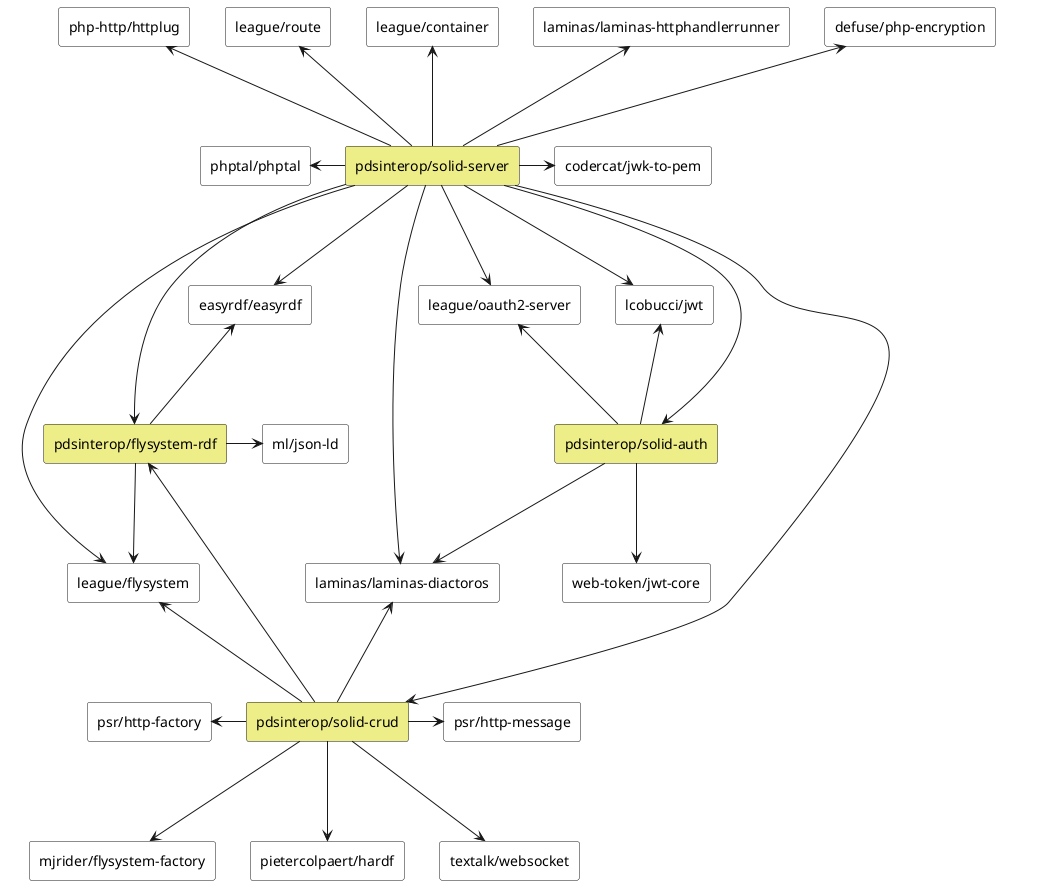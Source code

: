 @startuml

'left to right direction

'!pragma layout smetana

hide stereotype

'hide <<VENDOR>>

skinparam {
    backgroundColor transparent

    rectangleBackgroundColor #EE8
    rectangleBackgroundColor<<VENDOR>> white
    ranksep 100
}

rectangle "codercat/jwk-to-pem" <<VENDOR>> as codercat.jwk_to_pem
rectangle "defuse/php-encryption" <<VENDOR>> as defuse.php_encryption
rectangle "easyrdf/easyrdf" <<VENDOR>> as easyrdf.easyrdf
rectangle "laminas/laminas-diactoros" <<VENDOR>> as laminas.laminas_diactoros
rectangle "laminas/laminas-httphandlerrunner" <<VENDOR>> as laminas.laminas_httphandlerrunner
rectangle "lcobucci/jwt" <<VENDOR>> as lcobucci.jwt
rectangle "league/container" <<VENDOR>> as league.container
rectangle "league/flysystem" <<VENDOR>> as league.flysystem
rectangle "league/oauth2-server" <<VENDOR>> as league.oauth2_server
rectangle "league/route" <<VENDOR>> as league.route
rectangle "mjrider/flysystem-factory" <<VENDOR>> as mjrider.flysystem_factory
rectangle "ml/json-ld" <<VENDOR>> as ml.json_ld
rectangle "php-http/httplug" <<VENDOR>> as php_http.httplug
rectangle "phptal/phptal" <<VENDOR>> as phptal.phptal
rectangle "pietercolpaert/hardf" <<VENDOR>> as pietercolpaert.hardf
rectangle "psr/http-factory" <<VENDOR>> as psr.http_factory
rectangle "psr/http-message" <<VENDOR>> as psr.http_message
rectangle "textalk/websocket" <<VENDOR>> as textalk.websocket
rectangle "web-token/jwt-core" <<VENDOR>> as web_token.jwt_core

rectangle "pdsinterop/solid-server" as pdsinterop.solid_server

rectangle "pdsinterop/flysystem-rdf" as pdsinterop.flysystem_rdf
rectangle "pdsinterop/solid-auth" as pdsinterop.solid_auth
rectangle "pdsinterop/solid-crud" as pdsinterop.solid_crud


pdsinterop.solid_auth --> laminas.laminas_diactoros
pdsinterop.solid_auth -u-> lcobucci.jwt
pdsinterop.solid_auth -u-> league.oauth2_server
pdsinterop.solid_auth --> web_token.jwt_core

pdsinterop.flysystem_rdf -u-> easyrdf.easyrdf
pdsinterop.flysystem_rdf --> league.flysystem
pdsinterop.flysystem_rdf -r-> ml.json_ld

pdsinterop.solid_crud -u-> laminas.laminas_diactoros
pdsinterop.solid_crud -u-> league.flysystem
pdsinterop.solid_crud -l-> pdsinterop.flysystem_rdf
pdsinterop.solid_crud --> mjrider.flysystem_factory
pdsinterop.solid_crud --> pietercolpaert.hardf
pdsinterop.solid_crud -l-> psr.http_factory
pdsinterop.solid_crud -r-> psr.http_message
pdsinterop.solid_crud --> textalk.websocket

pdsinterop.solid_server --> laminas.laminas_diactoros
pdsinterop.solid_server --> lcobucci.jwt
pdsinterop.solid_server --> league.flysystem
pdsinterop.solid_server --> league.oauth2_server
pdsinterop.solid_server --> pdsinterop.flysystem_rdf
pdsinterop.solid_server --> pdsinterop.solid_auth
pdsinterop.solid_server --> pdsinterop.solid_crud

pdsinterop.solid_server --> easyrdf.easyrdf
pdsinterop.solid_server -r-> codercat.jwk_to_pem
pdsinterop.solid_server -u-> defuse.php_encryption
pdsinterop.solid_server -u-> laminas.laminas_httphandlerrunner
pdsinterop.solid_server -u-> league.container
pdsinterop.solid_server -u-> league.route
pdsinterop.solid_server -u-> php_http.httplug
pdsinterop.solid_server -l-> phptal.phptal

@enduml
